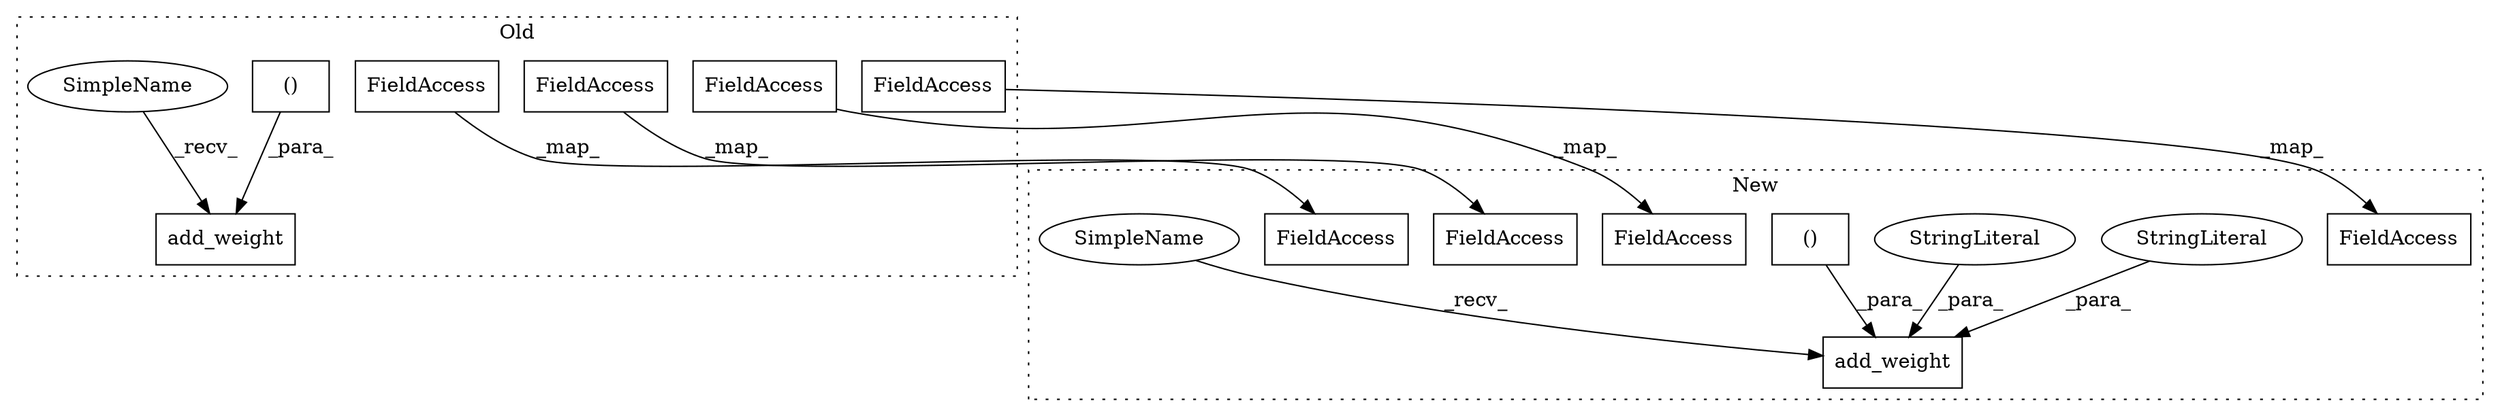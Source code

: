 digraph G {
subgraph cluster0 {
1 [label="add_weight" a="32" s="3693,3804" l="11,1" shape="box"];
4 [label="FieldAccess" a="22" s="3918" l="18" shape="box"];
7 [label="()" a="106" s="3749" l="43" shape="box"];
9 [label="FieldAccess" a="22" s="3811" l="6" shape="box"];
11 [label="FieldAccess" a="22" s="3908" l="9" shape="box"];
14 [label="FieldAccess" a="22" s="3937" l="17" shape="box"];
15 [label="SimpleName" a="42" s="3688" l="4" shape="ellipse"];
label = "Old";
style="dotted";
}
subgraph cluster1 {
2 [label="add_weight" a="32" s="3980,4072" l="18,1" shape="box"];
3 [label="FieldAccess" a="22" s="3898" l="18" shape="box"];
5 [label="StringLiteral" a="45" s="4025" l="3" shape="ellipse"];
6 [label="StringLiteral" a="45" s="4029" l="6" shape="ellipse"];
8 [label="()" a="106" s="3998" l="25" shape="box"];
10 [label="FieldAccess" a="22" s="3819" l="6" shape="box"];
12 [label="FieldAccess" a="22" s="3888" l="9" shape="box"];
13 [label="FieldAccess" a="22" s="3917" l="17" shape="box"];
16 [label="SimpleName" a="42" s="3975" l="4" shape="ellipse"];
label = "New";
style="dotted";
}
4 -> 3 [label="_map_"];
5 -> 2 [label="_para_"];
6 -> 2 [label="_para_"];
7 -> 1 [label="_para_"];
8 -> 2 [label="_para_"];
9 -> 10 [label="_map_"];
11 -> 12 [label="_map_"];
14 -> 13 [label="_map_"];
15 -> 1 [label="_recv_"];
16 -> 2 [label="_recv_"];
}
